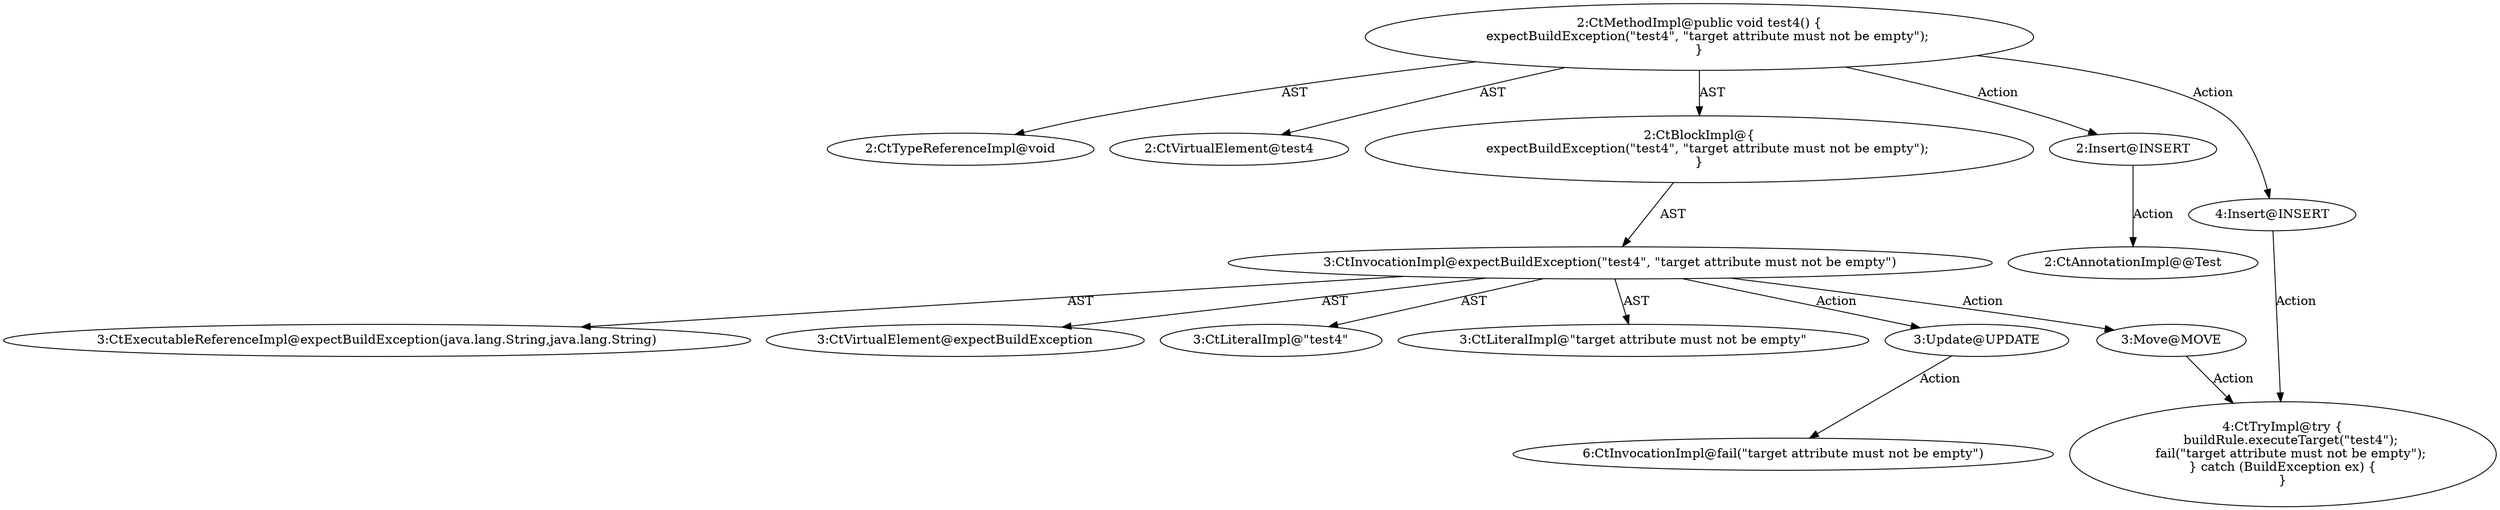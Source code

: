 digraph "test4#?" {
0 [label="2:CtTypeReferenceImpl@void" shape=ellipse]
1 [label="2:CtVirtualElement@test4" shape=ellipse]
2 [label="3:CtExecutableReferenceImpl@expectBuildException(java.lang.String,java.lang.String)" shape=ellipse]
3 [label="3:CtVirtualElement@expectBuildException" shape=ellipse]
4 [label="3:CtLiteralImpl@\"test4\"" shape=ellipse]
5 [label="3:CtLiteralImpl@\"target attribute must not be empty\"" shape=ellipse]
6 [label="3:CtInvocationImpl@expectBuildException(\"test4\", \"target attribute must not be empty\")" shape=ellipse]
7 [label="2:CtBlockImpl@\{
    expectBuildException(\"test4\", \"target attribute must not be empty\");
\}" shape=ellipse]
8 [label="2:CtMethodImpl@public void test4() \{
    expectBuildException(\"test4\", \"target attribute must not be empty\");
\}" shape=ellipse]
9 [label="3:Update@UPDATE" shape=ellipse]
10 [label="6:CtInvocationImpl@fail(\"target attribute must not be empty\")" shape=ellipse]
11 [label="2:Insert@INSERT" shape=ellipse]
12 [label="2:CtAnnotationImpl@@Test" shape=ellipse]
13 [label="4:Insert@INSERT" shape=ellipse]
14 [label="4:CtTryImpl@try \{
    buildRule.executeTarget(\"test4\");
    fail(\"target attribute must not be empty\");
\} catch (BuildException ex) \{
\}" shape=ellipse]
15 [label="3:Move@MOVE" shape=ellipse]
6 -> 3 [label="AST"];
6 -> 2 [label="AST"];
6 -> 4 [label="AST"];
6 -> 5 [label="AST"];
6 -> 9 [label="Action"];
6 -> 15 [label="Action"];
7 -> 6 [label="AST"];
8 -> 1 [label="AST"];
8 -> 0 [label="AST"];
8 -> 7 [label="AST"];
8 -> 11 [label="Action"];
8 -> 13 [label="Action"];
9 -> 10 [label="Action"];
11 -> 12 [label="Action"];
13 -> 14 [label="Action"];
15 -> 14 [label="Action"];
}